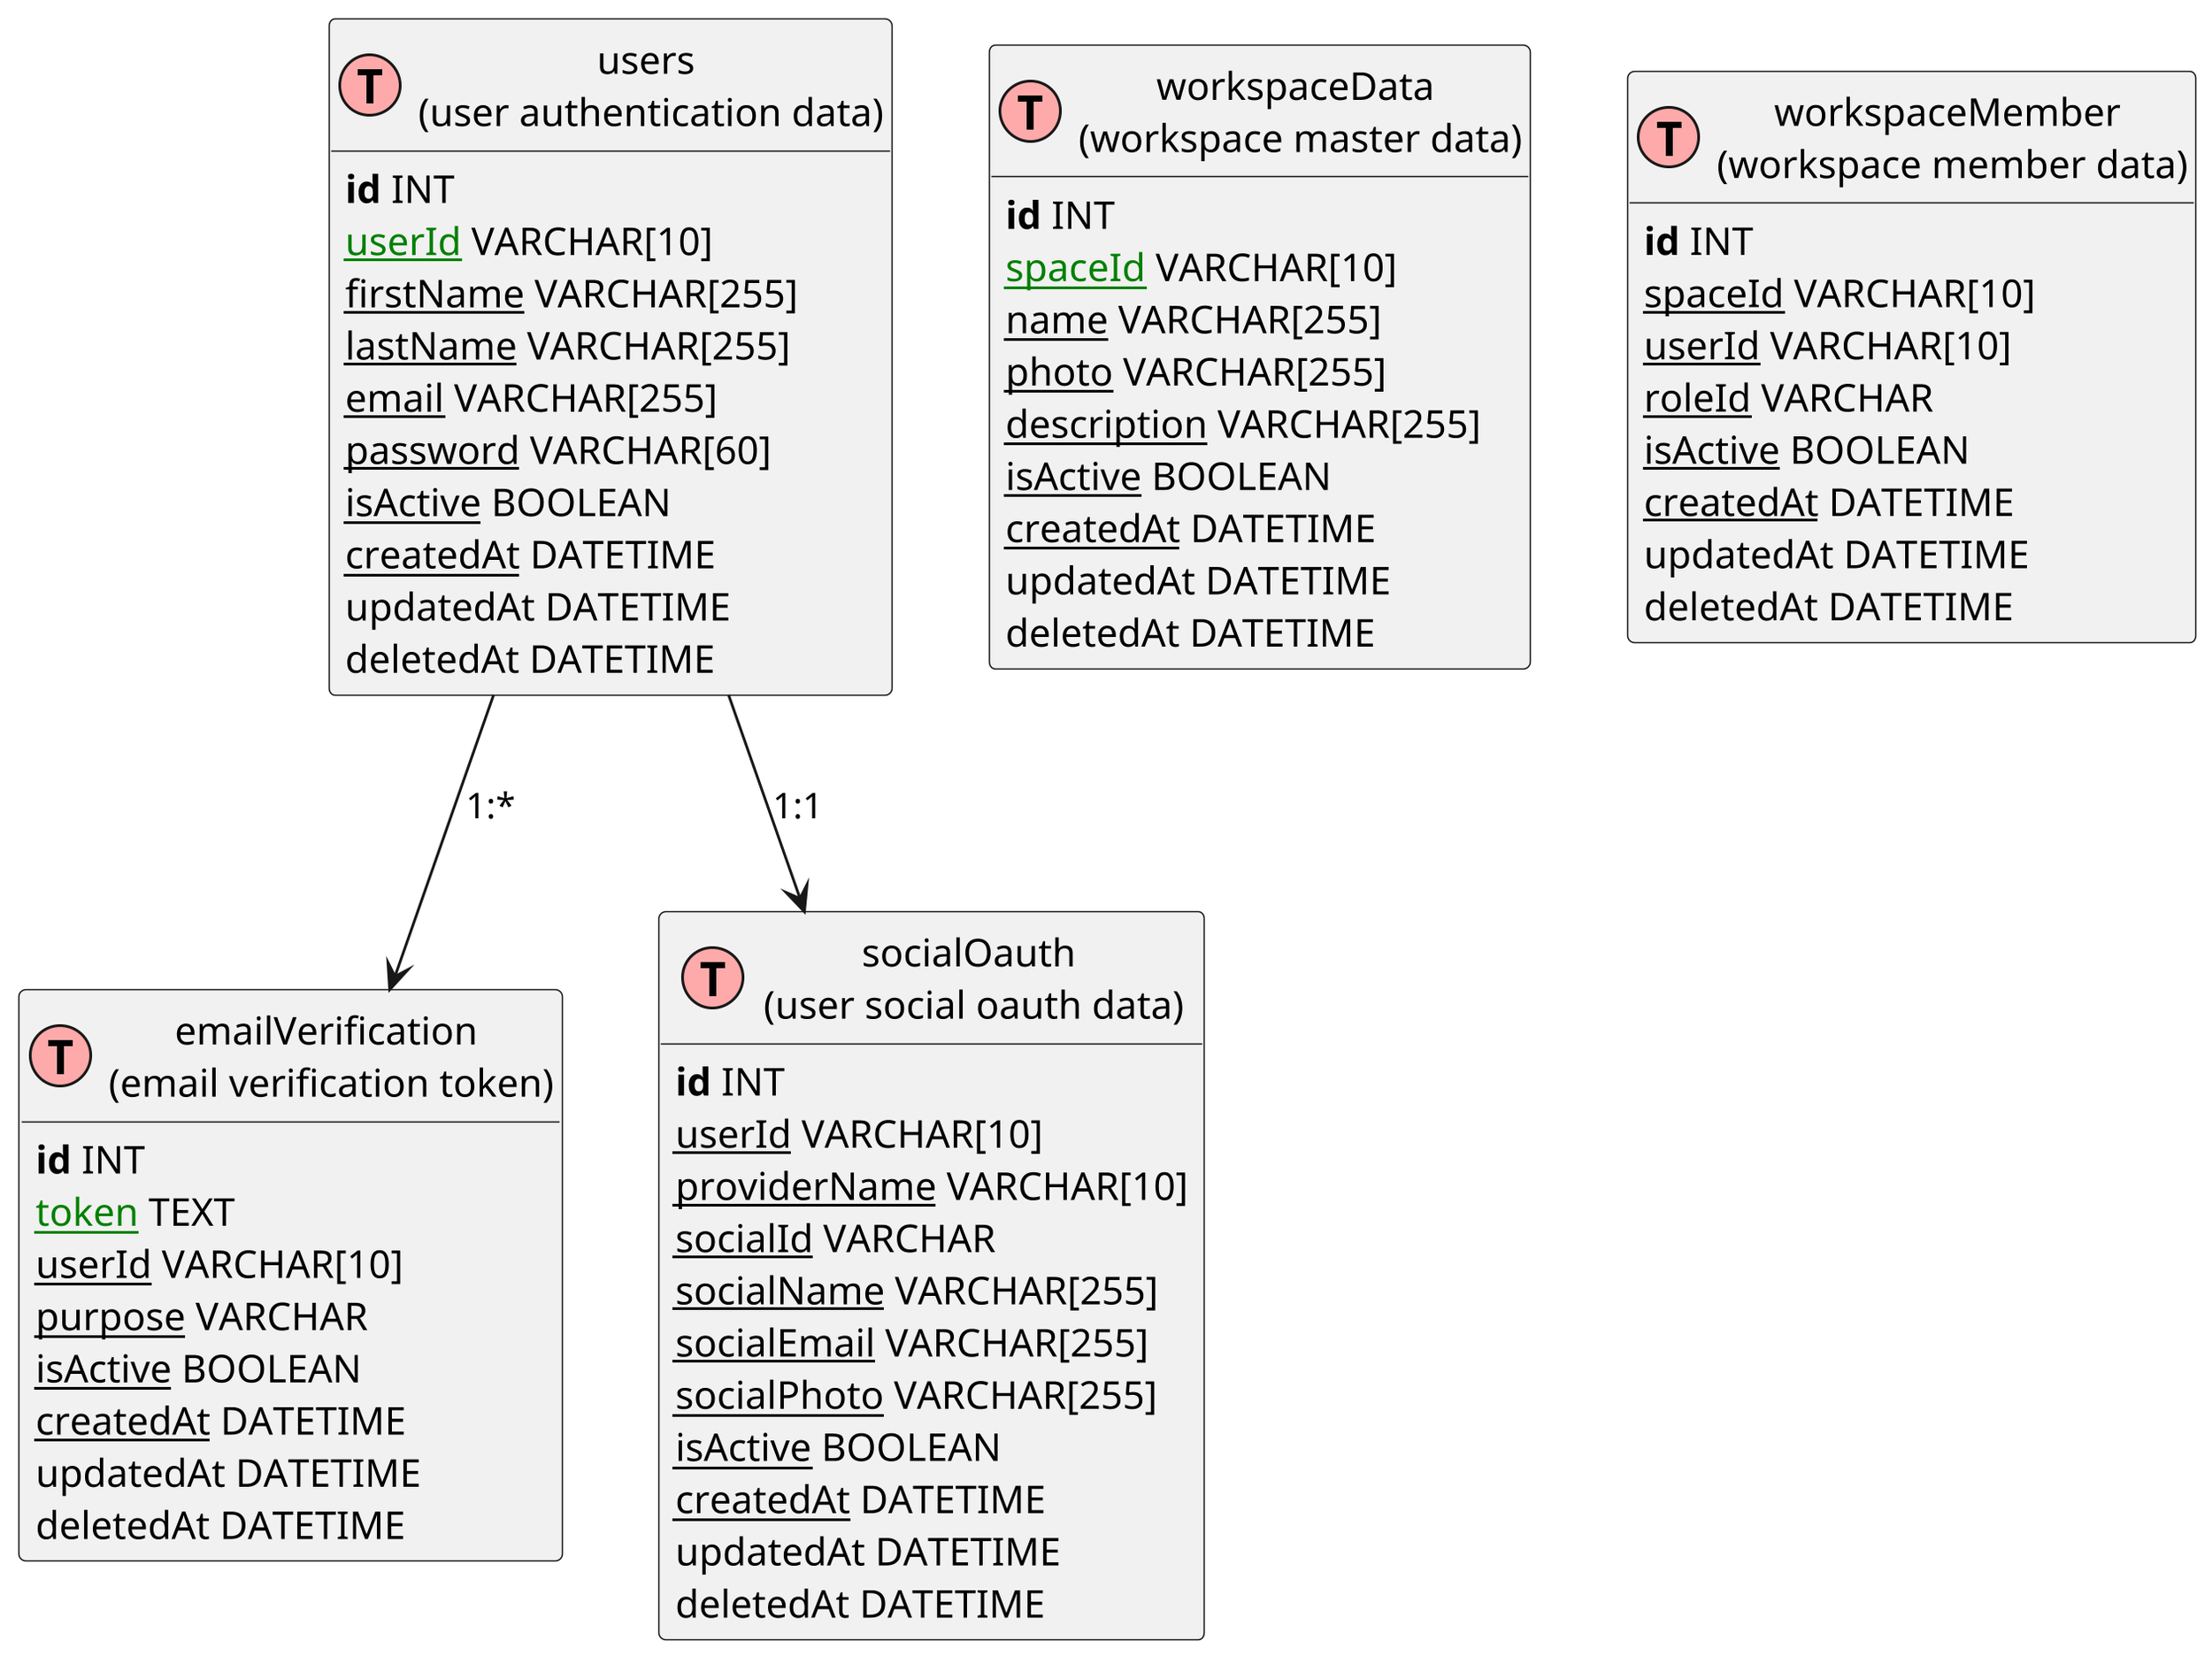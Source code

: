 @startuml
' uncomment the line below if you're using computer with a retina display
skinparam dpi 300
!define Table(name,desc) class name as "desc" << (T,#FFAAAA) >>
' we use bold for primary key
' green color for unique
' and underscore for not_null
!define primary_key(x) <b>x</b>
!define unique(x) <color:green>x</color>
!define not_null(x) <u>x</u>
' other tags available:
' <i></i>
' <back:COLOR></color>, where color is a color name or html color code
' (#FFAACC)
hide methods
hide stereotypes

' entities
' Table(ConfigContex, "ConfigContex\n (config context data)") {
' 	primary_key(id) ObjectId 
' 	not_null(key) VARCHAR
' 	not_null(value) VARCHAR
' 	not_null(name) VARCHAR
' 	not_null(description) VARCHAR
' 	not_null(isActive) BOOLEAN
' 	not_null(createdAt) DATETIME
' 	updatedAt DATETIME
' 	deletedAt DATETIME
' }


Table(users, "users\n (user authentication data)") {
	primary_key(id) INT
	not_null(unique(userId)) VARCHAR[10]
	not_null(firstName) VARCHAR[255]
	not_null(lastName) VARCHAR[255]
	not_null(email) VARCHAR[255]
	not_null(password) VARCHAR[60]
	not_null(isActive) BOOLEAN
	not_null(createdAt) DATETIME
	updatedAt DATETIME
	deletedAt DATETIME
}

Table(emailVerification, "emailVerification\n (email verification token)") {
	primary_key(id) INT
	not_null(unique(token)) TEXT
	not_null(userId) VARCHAR[10]
	not_null(purpose) VARCHAR
	not_null(isActive) BOOLEAN
	not_null(createdAt) DATETIME
	updatedAt DATETIME
	deletedAt DATETIME
}

Table(socialOauth, "socialOauth\n (user social oauth data)") {
	primary_key(id) INT
	not_null(userId) VARCHAR[10]
	not_null(providerName) VARCHAR[10]
	not_null(socialId) VARCHAR
	not_null(socialName) VARCHAR[255]
	not_null(socialEmail) VARCHAR[255]
	not_null(socialPhoto) VARCHAR[255]
	not_null(isActive) BOOLEAN
	not_null(createdAt) DATETIME
	updatedAt DATETIME
	deletedAt DATETIME
}

Table(workspaceData, "workspaceData\n (workspace master data)") {
	primary_key(id) INT
	not_null(unique(spaceId)) VARCHAR[10]
	not_null(name) VARCHAR[255]
	not_null(photo) VARCHAR[255]
	not_null(description) VARCHAR[255]
	not_null(isActive) BOOLEAN
	not_null(createdAt) DATETIME
	updatedAt DATETIME
	deletedAt DATETIME
}

Table(workspaceMember, "workspaceMember\n (workspace member data)") {
	primary_key(id) INT
	not_null(spaceId) VARCHAR[10]
	not_null(userId) VARCHAR[10]
	not_null(roleId) VARCHAR
	not_null(isActive) BOOLEAN
	not_null(createdAt) DATETIME
	updatedAt DATETIME
	deletedAt DATETIME
}

users --> socialOauth : "1:1"
users --> emailVerification : "1:*"
@enduml